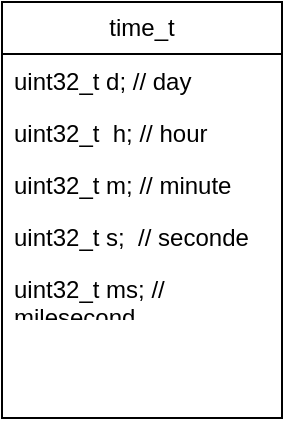 <mxfile version="26.1.2">
  <diagram name="Page-1" id="c4acf3e9-155e-7222-9cf6-157b1a14988f">
    <mxGraphModel dx="570" dy="302" grid="1" gridSize="10" guides="1" tooltips="1" connect="1" arrows="1" fold="1" page="1" pageScale="1" pageWidth="850" pageHeight="1100" background="none" math="0" shadow="0">
      <root>
        <mxCell id="0" />
        <mxCell id="1" parent="0" />
        <mxCell id="2uk-00aKP6IhBT-SbAge-1" value="time_t" style="swimlane;fontStyle=0;childLayout=stackLayout;horizontal=1;startSize=26;fillColor=none;horizontalStack=0;resizeParent=1;resizeParentMax=0;resizeLast=0;collapsible=1;marginBottom=0;whiteSpace=wrap;html=1;" vertex="1" parent="1">
          <mxGeometry x="110" y="300" width="140" height="208" as="geometry" />
        </mxCell>
        <mxCell id="2uk-00aKP6IhBT-SbAge-2" value="uint32_t d; // day" style="text;strokeColor=none;fillColor=none;align=left;verticalAlign=top;spacingLeft=4;spacingRight=4;overflow=hidden;rotatable=0;points=[[0,0.5],[1,0.5]];portConstraint=eastwest;whiteSpace=wrap;html=1;" vertex="1" parent="2uk-00aKP6IhBT-SbAge-1">
          <mxGeometry y="26" width="140" height="26" as="geometry" />
        </mxCell>
        <mxCell id="2uk-00aKP6IhBT-SbAge-3" value="uint32_t&amp;nbsp; h; // hour" style="text;strokeColor=none;fillColor=none;align=left;verticalAlign=top;spacingLeft=4;spacingRight=4;overflow=hidden;rotatable=0;points=[[0,0.5],[1,0.5]];portConstraint=eastwest;whiteSpace=wrap;html=1;" vertex="1" parent="2uk-00aKP6IhBT-SbAge-1">
          <mxGeometry y="52" width="140" height="26" as="geometry" />
        </mxCell>
        <mxCell id="2uk-00aKP6IhBT-SbAge-4" value="uint32_t m; // minute" style="text;strokeColor=none;fillColor=none;align=left;verticalAlign=top;spacingLeft=4;spacingRight=4;overflow=hidden;rotatable=0;points=[[0,0.5],[1,0.5]];portConstraint=eastwest;whiteSpace=wrap;html=1;" vertex="1" parent="2uk-00aKP6IhBT-SbAge-1">
          <mxGeometry y="78" width="140" height="26" as="geometry" />
        </mxCell>
        <mxCell id="2uk-00aKP6IhBT-SbAge-8" value="uint32_t s;&amp;nbsp; // seconde" style="text;strokeColor=none;fillColor=none;align=left;verticalAlign=top;spacingLeft=4;spacingRight=4;overflow=hidden;rotatable=0;points=[[0,0.5],[1,0.5]];portConstraint=eastwest;whiteSpace=wrap;html=1;" vertex="1" parent="2uk-00aKP6IhBT-SbAge-1">
          <mxGeometry y="104" width="140" height="26" as="geometry" />
        </mxCell>
        <mxCell id="2uk-00aKP6IhBT-SbAge-7" value="uint32_t ms; // milesecond" style="text;strokeColor=none;fillColor=none;align=left;verticalAlign=top;spacingLeft=4;spacingRight=4;overflow=hidden;rotatable=0;points=[[0,0.5],[1,0.5]];portConstraint=eastwest;whiteSpace=wrap;html=1;" vertex="1" parent="2uk-00aKP6IhBT-SbAge-1">
          <mxGeometry y="130" width="140" height="26" as="geometry" />
        </mxCell>
        <mxCell id="2uk-00aKP6IhBT-SbAge-6" style="text;strokeColor=none;fillColor=none;align=left;verticalAlign=top;spacingLeft=4;spacingRight=4;overflow=hidden;rotatable=0;points=[[0,0.5],[1,0.5]];portConstraint=eastwest;whiteSpace=wrap;html=1;" vertex="1" parent="2uk-00aKP6IhBT-SbAge-1">
          <mxGeometry y="156" width="140" height="26" as="geometry" />
        </mxCell>
        <mxCell id="2uk-00aKP6IhBT-SbAge-5" style="text;strokeColor=none;fillColor=none;align=left;verticalAlign=top;spacingLeft=4;spacingRight=4;overflow=hidden;rotatable=0;points=[[0,0.5],[1,0.5]];portConstraint=eastwest;whiteSpace=wrap;html=1;" vertex="1" parent="2uk-00aKP6IhBT-SbAge-1">
          <mxGeometry y="182" width="140" height="26" as="geometry" />
        </mxCell>
      </root>
    </mxGraphModel>
  </diagram>
</mxfile>

